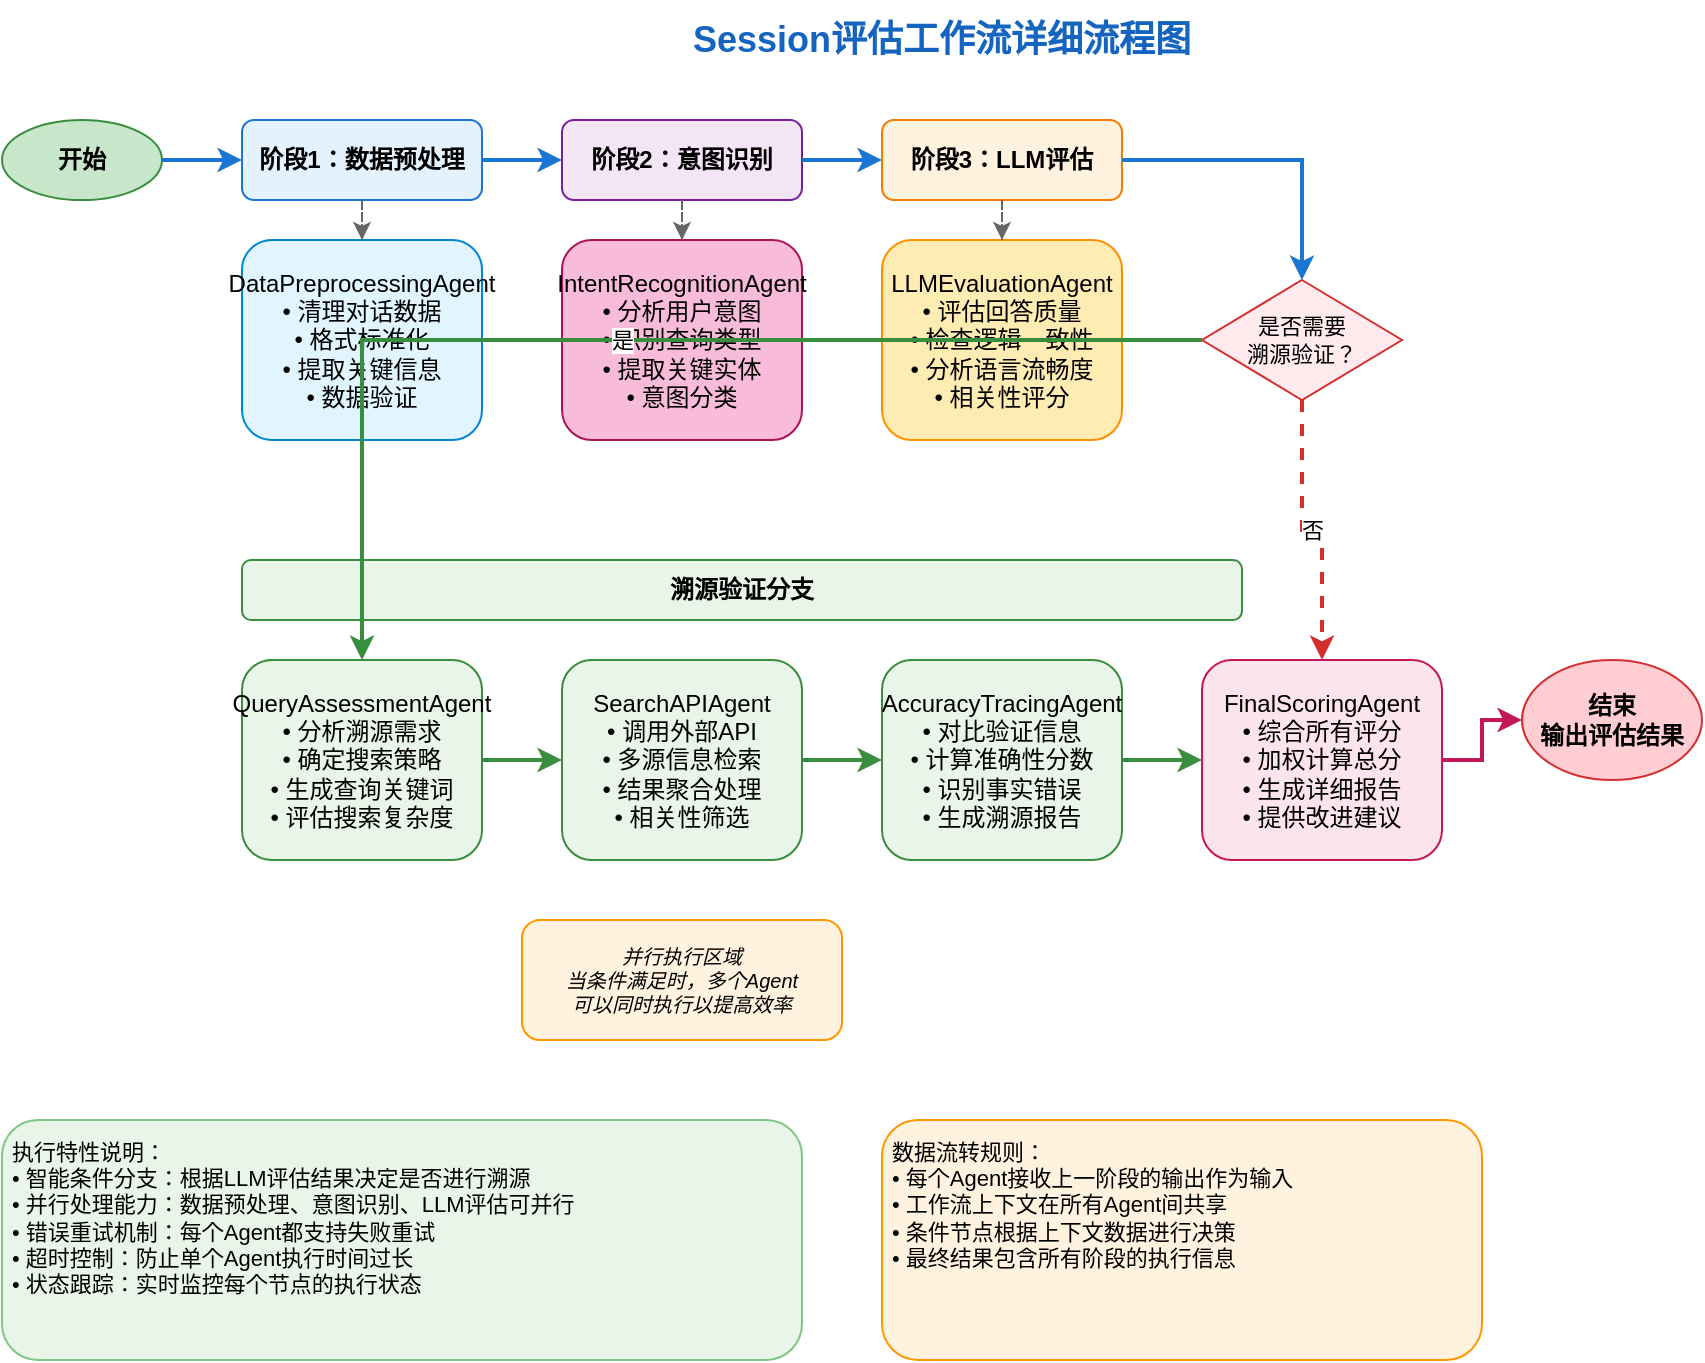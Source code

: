 <mxfile version="21.1.2" type="device">
  <diagram name="Session评估流程详细图" id="session-eval-detailed-flow">
    <mxGraphModel dx="1422" dy="795" grid="1" gridSize="10" guides="1" tooltips="1" connect="1" arrows="1" fold="1" page="1" pageScale="1" pageWidth="1169" pageHeight="827" math="0" shadow="0">
      <root>
        <mxCell id="0"/>
        <mxCell id="1" parent="0"/>

        <!-- 标题 -->
        <mxCell id="title" value="Session评估工作流详细流程图" style="text;html=1;strokeColor=none;fillColor=none;align=center;verticalAlign=middle;whiteSpace=wrap;rounded=0;fontSize=18;fontStyle=1;fontColor=#1565C0;" vertex="1" parent="1">
          <mxGeometry x="350" y="20" width="400" height="40" as="geometry"/>
        </mxCell>

        <!-- 开始节点 -->
        <mxCell id="start" value="开始" style="ellipse;whiteSpace=wrap;html=1;fillColor=#C8E6C9;strokeColor=#388E3C;fontSize=12;fontStyle=1;" vertex="1" parent="1">
          <mxGeometry x="80" y="80" width="80" height="40" as="geometry"/>
        </mxCell>

        <!-- 数据预处理阶段 -->
        <mxCell id="preprocessing-phase" value="阶段1：数据预处理" style="rounded=1;whiteSpace=wrap;html=1;fillColor=#E3F2FD;strokeColor=#1976D2;fontSize=12;fontStyle=1;" vertex="1" parent="1">
          <mxGeometry x="200" y="80" width="120" height="40" as="geometry"/>
        </mxCell>

        <mxCell id="data-preprocessing-detail" value="DataPreprocessingAgent&#xa;• 清理对话数据&#xa;• 格式标准化&#xa;• 提取关键信息&#xa;• 数据验证" style="rounded=1;whiteSpace=wrap;html=1;fillColor=#E1F5FE;strokeColor=#0288D1;" vertex="1" parent="1">
          <mxGeometry x="200" y="140" width="120" height="100" as="geometry"/>
        </mxCell>

        <!-- 意图识别阶段 -->
        <mxCell id="intent-phase" value="阶段2：意图识别" style="rounded=1;whiteSpace=wrap;html=1;fillColor=#F3E5F5;strokeColor=#7B1FA2;fontSize=12;fontStyle=1;" vertex="1" parent="1">
          <mxGeometry x="360" y="80" width="120" height="40" as="geometry"/>
        </mxCell>

        <mxCell id="intent-recognition-detail" value="IntentRecognitionAgent&#xa;• 分析用户意图&#xa;• 识别查询类型&#xa;• 提取关键实体&#xa;• 意图分类" style="rounded=1;whiteSpace=wrap;html=1;fillColor=#F8BBD9;strokeColor=#AD1457;" vertex="1" parent="1">
          <mxGeometry x="360" y="140" width="120" height="100" as="geometry"/>
        </mxCell>

        <!-- LLM评估阶段 -->
        <mxCell id="llm-phase" value="阶段3：LLM评估" style="rounded=1;whiteSpace=wrap;html=1;fillColor=#FFF3E0;strokeColor=#F57C00;fontSize=12;fontStyle=1;" vertex="1" parent="1">
          <mxGeometry x="520" y="80" width="120" height="40" as="geometry"/>
        </mxCell>

        <mxCell id="llm-evaluation-detail" value="LLMEvaluationAgent&#xa;• 评估回答质量&#xa;• 检查逻辑一致性&#xa;• 分析语言流畅度&#xa;• 相关性评分" style="rounded=1;whiteSpace=wrap;html=1;fillColor=#FFECB3;strokeColor=#FF8F00;" vertex="1" parent="1">
          <mxGeometry x="520" y="140" width="120" height="100" as="geometry"/>
        </mxCell>

        <!-- 条件判断 -->
        <mxCell id="need-tracing-decision" value="是否需要&#xa;溯源验证？" style="rhombus;whiteSpace=wrap;html=1;fillColor=#FFEBEE;strokeColor=#D32F2F;fontSize=11;" vertex="1" parent="1">
          <mxGeometry x="680" y="160" width="100" height="60" as="geometry"/>
        </mxCell>

        <!-- 溯源分支 -->
        <mxCell id="tracing-branch" value="溯源验证分支" style="rounded=1;whiteSpace=wrap;html=1;fillColor=#E8F5E8;strokeColor=#388E3C;fontSize=12;fontStyle=1;" vertex="1" parent="1">
          <mxGeometry x="200" y="300" width="500" height="30" as="geometry"/>
        </mxCell>

        <!-- 溯源需求评估 -->
        <mxCell id="query-assessment-detail" value="QueryAssessmentAgent&#xa;• 分析溯源需求&#xa;• 确定搜索策略&#xa;• 生成查询关键词&#xa;• 评估搜索复杂度" style="rounded=1;whiteSpace=wrap;html=1;fillColor=#E8F5E8;strokeColor=#388E3C;" vertex="1" parent="1">
          <mxGeometry x="200" y="350" width="120" height="100" as="geometry"/>
        </mxCell>

        <!-- 外部搜索 -->
        <mxCell id="search-api-detail" value="SearchAPIAgent&#xa;• 调用外部API&#xa;• 多源信息检索&#xa;• 结果聚合处理&#xa;• 相关性筛选" style="rounded=1;whiteSpace=wrap;html=1;fillColor=#E8F5E8;strokeColor=#388E3C;" vertex="1" parent="1">
          <mxGeometry x="360" y="350" width="120" height="100" as="geometry"/>
        </mxCell>

        <!-- 准确性溯源 -->
        <mxCell id="accuracy-tracing-detail" value="AccuracyTracingAgent&#xa;• 对比验证信息&#xa;• 计算准确性分数&#xa;• 识别事实错误&#xa;• 生成溯源报告" style="rounded=1;whiteSpace=wrap;html=1;fillColor=#E8F5E8;strokeColor=#388E3C;" vertex="1" parent="1">
          <mxGeometry x="520" y="350" width="120" height="100" as="geometry"/>
        </mxCell>

        <!-- 最终评分 -->
        <mxCell id="final-scoring-detail" value="FinalScoringAgent&#xa;• 综合所有评分&#xa;• 加权计算总分&#xa;• 生成详细报告&#xa;• 提供改进建议" style="rounded=1;whiteSpace=wrap;html=1;fillColor=#FCE4EC;strokeColor=#C2185B;" vertex="1" parent="1">
          <mxGeometry x="680" y="350" width="120" height="100" as="geometry"/>
        </mxCell>

        <!-- 结束节点 -->
        <mxCell id="end" value="结束&#xa;输出评估结果" style="ellipse;whiteSpace=wrap;html=1;fillColor=#FFCDD2;strokeColor=#D32F2F;fontSize=12;fontStyle=1;" vertex="1" parent="1">
          <mxGeometry x="840" y="350" width="90" height="60" as="geometry"/>
        </mxCell>

        <!-- 主流程箭头 -->
        <mxCell id="flow-start-to-preprocessing" value="" style="edgeStyle=orthogonalEdgeStyle;rounded=0;orthogonalLoop=1;jettySize=auto;html=1;strokeWidth=2;strokeColor=#1976D2;" edge="1" parent="1" source="start" target="preprocessing-phase">
          <mxGeometry relative="1" as="geometry"/>
        </mxCell>

        <mxCell id="flow-preprocessing-to-intent" value="" style="edgeStyle=orthogonalEdgeStyle;rounded=0;orthogonalLoop=1;jettySize=auto;html=1;strokeWidth=2;strokeColor=#1976D2;" edge="1" parent="1" source="preprocessing-phase" target="intent-phase">
          <mxGeometry relative="1" as="geometry"/>
        </mxCell>

        <mxCell id="flow-intent-to-llm" value="" style="edgeStyle=orthogonalEdgeStyle;rounded=0;orthogonalLoop=1;jettySize=auto;html=1;strokeWidth=2;strokeColor=#1976D2;" edge="1" parent="1" source="intent-phase" target="llm-phase">
          <mxGeometry relative="1" as="geometry"/>
        </mxCell>

        <mxCell id="flow-llm-to-decision" value="" style="edgeStyle=orthogonalEdgeStyle;rounded=0;orthogonalLoop=1;jettySize=auto;html=1;strokeWidth=2;strokeColor=#1976D2;" edge="1" parent="1" source="llm-phase" target="need-tracing-decision">
          <mxGeometry relative="1" as="geometry"/>
        </mxCell>

        <!-- 溯源分支箭头 -->
        <mxCell id="flow-decision-to-query" value="是" style="edgeStyle=orthogonalEdgeStyle;rounded=0;orthogonalLoop=1;jettySize=auto;html=1;strokeWidth=2;strokeColor=#388E3C;" edge="1" parent="1" source="need-tracing-decision" target="query-assessment-detail">
          <mxGeometry relative="1" as="geometry">
            <mxPoint x="730" y="260" as="sourcePoint"/>
            <mxPoint x="260" y="330" as="targetPoint"/>
          </mxGeometry>
        </mxCell>

        <mxCell id="flow-query-to-search" value="" style="edgeStyle=orthogonalEdgeStyle;rounded=0;orthogonalLoop=1;jettySize=auto;html=1;strokeWidth=2;strokeColor=#388E3C;" edge="1" parent="1" source="query-assessment-detail" target="search-api-detail">
          <mxGeometry relative="1" as="geometry"/>
        </mxCell>

        <mxCell id="flow-search-to-accuracy" value="" style="edgeStyle=orthogonalEdgeStyle;rounded=0;orthogonalLoop=1;jettySize=auto;html=1;strokeWidth=2;strokeColor=#388E3C;" edge="1" parent="1" source="search-api-detail" target="accuracy-tracing-detail">
          <mxGeometry relative="1" as="geometry"/>
        </mxCell>

        <mxCell id="flow-accuracy-to-final" value="" style="edgeStyle=orthogonalEdgeStyle;rounded=0;orthogonalLoop=1;jettySize=auto;html=1;strokeWidth=2;strokeColor=#388E3C;" edge="1" parent="1" source="accuracy-tracing-detail" target="final-scoring-detail">
          <mxGeometry relative="1" as="geometry"/>
        </mxCell>

        <!-- 直接到最终评分的箭头 -->
        <mxCell id="flow-decision-to-final-direct" value="否" style="edgeStyle=orthogonalEdgeStyle;rounded=0;orthogonalLoop=1;jettySize=auto;html=1;strokeWidth=2;strokeColor=#D32F2F;dashed=1;" edge="1" parent="1" source="need-tracing-decision" target="final-scoring-detail">
          <mxGeometry relative="1" as="geometry"/>
        </mxCell>

        <!-- 最终结束箭头 -->
        <mxCell id="flow-final-to-end" value="" style="edgeStyle=orthogonalEdgeStyle;rounded=0;orthogonalLoop=1;jettySize=auto;html=1;strokeWidth=2;strokeColor=#C2185B;" edge="1" parent="1" source="final-scoring-detail" target="end">
          <mxGeometry relative="1" as="geometry"/>
        </mxCell>

        <!-- 详细流程从详细节点连接 -->
        <mxCell id="detail-flow1" value="" style="edgeStyle=orthogonalEdgeStyle;rounded=0;orthogonalLoop=1;jettySize=auto;html=1;strokeWidth=1;strokeColor=#666666;dashed=1;" edge="1" parent="1" source="preprocessing-phase" target="data-preprocessing-detail">
          <mxGeometry relative="1" as="geometry"/>
        </mxCell>

        <mxCell id="detail-flow2" value="" style="edgeStyle=orthogonalEdgeStyle;rounded=0;orthogonalLoop=1;jettySize=auto;html=1;strokeWidth=1;strokeColor=#666666;dashed=1;" edge="1" parent="1" source="intent-phase" target="intent-recognition-detail">
          <mxGeometry relative="1" as="geometry"/>
        </mxCell>

        <mxCell id="detail-flow3" value="" style="edgeStyle=orthogonalEdgeStyle;rounded=0;orthogonalLoop=1;jettySize=auto;html=1;strokeWidth=1;strokeColor=#666666;dashed=1;" edge="1" parent="1" source="llm-phase" target="llm-evaluation-detail">
          <mxGeometry relative="1" as="geometry"/>
        </mxCell>

        <!-- 并行执行说明 -->
        <mxCell id="parallel-note" value="并行执行区域&#xa;当条件满足时，多个Agent&#xa;可以同时执行以提高效率" style="text;html=1;strokeColor=#FF9800;fillColor=#FFF3E0;align=center;verticalAlign=middle;whiteSpace=wrap;rounded=1;fontSize=10;fontStyle=2;" vertex="1" parent="1">
          <mxGeometry x="340" y="480" width="160" height="60" as="geometry"/>
        </mxCell>

        <!-- 执行特性说明 -->
        <mxCell id="execution-features" value="执行特性说明：&#xa;• 智能条件分支：根据LLM评估结果决定是否进行溯源&#xa;• 并行处理能力：数据预处理、意图识别、LLM评估可并行&#xa;• 错误重试机制：每个Agent都支持失败重试&#xa;• 超时控制：防止单个Agent执行时间过长&#xa;• 状态跟踪：实时监控每个节点的执行状态" style="text;html=1;strokeColor=#81C784;fillColor=#E8F5E8;align=left;verticalAlign=top;whiteSpace=wrap;rounded=1;fontSize=11;spacing=5;" vertex="1" parent="1">
          <mxGeometry x="80" y="580" width="400" height="120" as="geometry"/>
        </mxCell>

        <!-- 数据流转说明 -->
        <mxCell id="data-flow-note" value="数据流转规则：&#xa;• 每个Agent接收上一阶段的输出作为输入&#xa;• 工作流上下文在所有Agent间共享&#xa;• 条件节点根据上下文数据进行决策&#xa;• 最终结果包含所有阶段的执行信息" style="text;html=1;strokeColor=#FF9800;fillColor=#FFF3E0;align=left;verticalAlign=top;whiteSpace=wrap;rounded=1;fontSize=11;spacing=5;" vertex="1" parent="1">
          <mxGeometry x="520" y="580" width="300" height="120" as="geometry"/>
        </mxCell>

      </root>
    </mxGraphModel>
  </diagram>
</mxfile>
